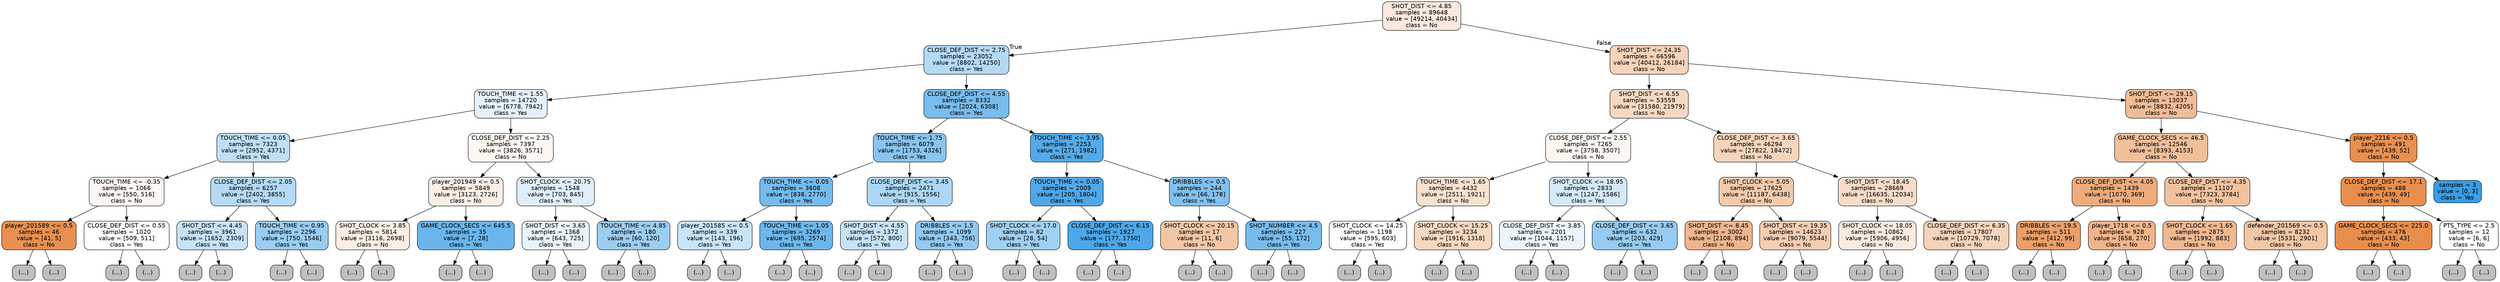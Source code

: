 digraph Tree {
node [shape=box, style="filled, rounded", color="black", fontname=helvetica] ;
edge [fontname=helvetica] ;
0 [label="SHOT_DIST <= 4.85\nsamples = 89648\nvalue = [49214, 40434]\nclass = No", fillcolor="#fae9dc"] ;
1 [label="CLOSE_DEF_DIST <= 2.75\nsamples = 23052\nvalue = [8802, 14250]\nclass = Yes", fillcolor="#b3daf5"] ;
0 -> 1 [labeldistance=2.5, labelangle=45, headlabel="True"] ;
2 [label="TOUCH_TIME <= 1.55\nsamples = 14720\nvalue = [6778, 7942]\nclass = Yes", fillcolor="#e2f1fb"] ;
1 -> 2 ;
3 [label="TOUCH_TIME <= 0.05\nsamples = 7323\nvalue = [2952, 4371]\nclass = Yes", fillcolor="#bfdff7"] ;
2 -> 3 ;
4 [label="TOUCH_TIME <= -0.35\nsamples = 1066\nvalue = [550, 516]\nclass = No", fillcolor="#fdf7f3"] ;
3 -> 4 ;
5 [label="player_201589 <= 0.5\nsamples = 46\nvalue = [41, 5]\nclass = No", fillcolor="#e89051"] ;
4 -> 5 ;
6 [label="(...)", fillcolor="#C0C0C0"] ;
5 -> 6 ;
17 [label="(...)", fillcolor="#C0C0C0"] ;
5 -> 17 ;
18 [label="CLOSE_DEF_DIST <= 0.55\nsamples = 1020\nvalue = [509, 511]\nclass = Yes", fillcolor="#feffff"] ;
4 -> 18 ;
19 [label="(...)", fillcolor="#C0C0C0"] ;
18 -> 19 ;
118 [label="(...)", fillcolor="#C0C0C0"] ;
18 -> 118 ;
571 [label="CLOSE_DEF_DIST <= 2.05\nsamples = 6257\nvalue = [2402, 3855]\nclass = Yes", fillcolor="#b4daf5"] ;
3 -> 571 ;
572 [label="SHOT_DIST <= 4.45\nsamples = 3961\nvalue = [1652, 2309]\nclass = Yes", fillcolor="#c7e3f8"] ;
571 -> 572 ;
573 [label="(...)", fillcolor="#C0C0C0"] ;
572 -> 573 ;
2396 [label="(...)", fillcolor="#C0C0C0"] ;
572 -> 2396 ;
2525 [label="TOUCH_TIME <= 0.95\nsamples = 2296\nvalue = [750, 1546]\nclass = Yes", fillcolor="#99cdf2"] ;
571 -> 2525 ;
2526 [label="(...)", fillcolor="#C0C0C0"] ;
2525 -> 2526 ;
3265 [label="(...)", fillcolor="#C0C0C0"] ;
2525 -> 3265 ;
3640 [label="CLOSE_DEF_DIST <= 2.25\nsamples = 7397\nvalue = [3826, 3571]\nclass = No", fillcolor="#fdf7f2"] ;
2 -> 3640 ;
3641 [label="player_201949 <= 0.5\nsamples = 5849\nvalue = [3123, 2726]\nclass = No", fillcolor="#fcefe6"] ;
3640 -> 3641 ;
3642 [label="SHOT_CLOCK <= 3.85\nsamples = 5814\nvalue = [3116, 2698]\nclass = No", fillcolor="#fceee4"] ;
3641 -> 3642 ;
3643 [label="(...)", fillcolor="#C0C0C0"] ;
3642 -> 3643 ;
3804 [label="(...)", fillcolor="#C0C0C0"] ;
3642 -> 3804 ;
6543 [label="GAME_CLOCK_SECS <= 645.5\nsamples = 35\nvalue = [7, 28]\nclass = Yes", fillcolor="#6ab6ec"] ;
3641 -> 6543 ;
6544 [label="(...)", fillcolor="#C0C0C0"] ;
6543 -> 6544 ;
6549 [label="(...)", fillcolor="#C0C0C0"] ;
6543 -> 6549 ;
6552 [label="SHOT_CLOCK <= 20.75\nsamples = 1548\nvalue = [703, 845]\nclass = Yes", fillcolor="#deeffb"] ;
3640 -> 6552 ;
6553 [label="SHOT_DIST <= 3.65\nsamples = 1368\nvalue = [643, 725]\nclass = Yes", fillcolor="#e9f4fc"] ;
6552 -> 6553 ;
6554 [label="(...)", fillcolor="#C0C0C0"] ;
6553 -> 6554 ;
6961 [label="(...)", fillcolor="#C0C0C0"] ;
6553 -> 6961 ;
7224 [label="TOUCH_TIME <= 4.85\nsamples = 180\nvalue = [60, 120]\nclass = Yes", fillcolor="#9ccef2"] ;
6552 -> 7224 ;
7225 [label="(...)", fillcolor="#C0C0C0"] ;
7224 -> 7225 ;
7312 [label="(...)", fillcolor="#C0C0C0"] ;
7224 -> 7312 ;
7313 [label="CLOSE_DEF_DIST <= 4.55\nsamples = 8332\nvalue = [2024, 6308]\nclass = Yes", fillcolor="#79bced"] ;
1 -> 7313 ;
7314 [label="TOUCH_TIME <= 1.75\nsamples = 6079\nvalue = [1753, 4326]\nclass = Yes", fillcolor="#89c5f0"] ;
7313 -> 7314 ;
7315 [label="TOUCH_TIME <= 0.05\nsamples = 3608\nvalue = [838, 2770]\nclass = Yes", fillcolor="#75bbed"] ;
7314 -> 7315 ;
7316 [label="player_201585 <= 0.5\nsamples = 339\nvalue = [143, 196]\nclass = Yes", fillcolor="#c9e4f8"] ;
7315 -> 7316 ;
7317 [label="(...)", fillcolor="#C0C0C0"] ;
7316 -> 7317 ;
7494 [label="(...)", fillcolor="#C0C0C0"] ;
7316 -> 7494 ;
7495 [label="TOUCH_TIME <= 1.05\nsamples = 3269\nvalue = [695, 2574]\nclass = Yes", fillcolor="#6eb7ec"] ;
7315 -> 7495 ;
7496 [label="(...)", fillcolor="#C0C0C0"] ;
7495 -> 7496 ;
8435 [label="(...)", fillcolor="#C0C0C0"] ;
7495 -> 8435 ;
8778 [label="CLOSE_DEF_DIST <= 3.45\nsamples = 2471\nvalue = [915, 1556]\nclass = Yes", fillcolor="#add7f4"] ;
7314 -> 8778 ;
8779 [label="SHOT_DIST <= 4.55\nsamples = 1372\nvalue = [572, 800]\nclass = Yes", fillcolor="#c7e3f8"] ;
8778 -> 8779 ;
8780 [label="(...)", fillcolor="#C0C0C0"] ;
8779 -> 8780 ;
9343 [label="(...)", fillcolor="#C0C0C0"] ;
8779 -> 9343 ;
9418 [label="DRIBBLES <= 1.5\nsamples = 1099\nvalue = [343, 756]\nclass = Yes", fillcolor="#93c9f1"] ;
8778 -> 9418 ;
9419 [label="(...)", fillcolor="#C0C0C0"] ;
9418 -> 9419 ;
9544 [label="(...)", fillcolor="#C0C0C0"] ;
9418 -> 9544 ;
9921 [label="TOUCH_TIME <= 3.95\nsamples = 2253\nvalue = [271, 1982]\nclass = Yes", fillcolor="#54aae9"] ;
7313 -> 9921 ;
9922 [label="TOUCH_TIME <= 0.05\nsamples = 2009\nvalue = [205, 1804]\nclass = Yes", fillcolor="#50a8e8"] ;
9921 -> 9922 ;
9923 [label="SHOT_CLOCK <= 17.0\nsamples = 82\nvalue = [28, 54]\nclass = Yes", fillcolor="#a0d0f2"] ;
9922 -> 9923 ;
9924 [label="(...)", fillcolor="#C0C0C0"] ;
9923 -> 9924 ;
9943 [label="(...)", fillcolor="#C0C0C0"] ;
9923 -> 9943 ;
9962 [label="CLOSE_DEF_DIST <= 6.15\nsamples = 1927\nvalue = [177, 1750]\nclass = Yes", fillcolor="#4da7e8"] ;
9922 -> 9962 ;
9963 [label="(...)", fillcolor="#C0C0C0"] ;
9962 -> 9963 ;
10270 [label="(...)", fillcolor="#C0C0C0"] ;
9962 -> 10270 ;
10377 [label="DRIBBLES <= 0.5\nsamples = 244\nvalue = [66, 178]\nclass = Yes", fillcolor="#82c1ef"] ;
9921 -> 10377 ;
10378 [label="SHOT_CLOCK <= 20.15\nsamples = 17\nvalue = [11, 6]\nclass = No", fillcolor="#f3c6a5"] ;
10377 -> 10378 ;
10379 [label="(...)", fillcolor="#C0C0C0"] ;
10378 -> 10379 ;
10382 [label="(...)", fillcolor="#C0C0C0"] ;
10378 -> 10382 ;
10385 [label="SHOT_NUMBER <= 4.5\nsamples = 227\nvalue = [55, 172]\nclass = Yes", fillcolor="#78bced"] ;
10377 -> 10385 ;
10386 [label="(...)", fillcolor="#C0C0C0"] ;
10385 -> 10386 ;
10433 [label="(...)", fillcolor="#C0C0C0"] ;
10385 -> 10433 ;
10472 [label="SHOT_DIST <= 24.35\nsamples = 66596\nvalue = [40412, 26184]\nclass = No", fillcolor="#f6d3b9"] ;
0 -> 10472 [labeldistance=2.5, labelangle=-45, headlabel="False"] ;
10473 [label="SHOT_DIST <= 6.55\nsamples = 53559\nvalue = [31580, 21979]\nclass = No", fillcolor="#f7d9c3"] ;
10472 -> 10473 ;
10474 [label="CLOSE_DEF_DIST <= 2.55\nsamples = 7265\nvalue = [3758, 3507]\nclass = No", fillcolor="#fdf7f2"] ;
10473 -> 10474 ;
10475 [label="TOUCH_TIME <= 1.65\nsamples = 4432\nvalue = [2511, 1921]\nclass = No", fillcolor="#f9e1d0"] ;
10474 -> 10475 ;
10476 [label="SHOT_CLOCK <= 14.25\nsamples = 1198\nvalue = [595, 603]\nclass = Yes", fillcolor="#fcfeff"] ;
10475 -> 10476 ;
10477 [label="(...)", fillcolor="#C0C0C0"] ;
10476 -> 10477 ;
10782 [label="(...)", fillcolor="#C0C0C0"] ;
10476 -> 10782 ;
11073 [label="SHOT_CLOCK <= 15.25\nsamples = 3234\nvalue = [1916, 1318]\nclass = No", fillcolor="#f7d8c1"] ;
10475 -> 11073 ;
11074 [label="(...)", fillcolor="#C0C0C0"] ;
11073 -> 11074 ;
12249 [label="(...)", fillcolor="#C0C0C0"] ;
11073 -> 12249 ;
12654 [label="SHOT_CLOCK <= 18.95\nsamples = 2833\nvalue = [1247, 1586]\nclass = Yes", fillcolor="#d5eaf9"] ;
10474 -> 12654 ;
12655 [label="CLOSE_DEF_DIST <= 3.85\nsamples = 2201\nvalue = [1044, 1157]\nclass = Yes", fillcolor="#ecf5fc"] ;
12654 -> 12655 ;
12656 [label="(...)", fillcolor="#C0C0C0"] ;
12655 -> 12656 ;
13445 [label="(...)", fillcolor="#C0C0C0"] ;
12655 -> 13445 ;
13754 [label="CLOSE_DEF_DIST <= 3.65\nsamples = 632\nvalue = [203, 429]\nclass = Yes", fillcolor="#97cbf1"] ;
12654 -> 13754 ;
13755 [label="(...)", fillcolor="#C0C0C0"] ;
13754 -> 13755 ;
13928 [label="(...)", fillcolor="#C0C0C0"] ;
13754 -> 13928 ;
14031 [label="CLOSE_DEF_DIST <= 3.65\nsamples = 46294\nvalue = [27822, 18472]\nclass = No", fillcolor="#f6d5bc"] ;
10473 -> 14031 ;
14032 [label="SHOT_CLOCK <= 5.05\nsamples = 17625\nvalue = [11187, 6438]\nclass = No", fillcolor="#f4caab"] ;
14031 -> 14032 ;
14033 [label="SHOT_DIST <= 8.45\nsamples = 3002\nvalue = [2108, 894]\nclass = No", fillcolor="#f0b68d"] ;
14032 -> 14033 ;
14034 [label="(...)", fillcolor="#C0C0C0"] ;
14033 -> 14034 ;
14321 [label="(...)", fillcolor="#C0C0C0"] ;
14033 -> 14321 ;
15306 [label="SHOT_DIST <= 19.35\nsamples = 14623\nvalue = [9079, 5544]\nclass = No", fillcolor="#f5ceb2"] ;
14032 -> 15306 ;
15307 [label="(...)", fillcolor="#C0C0C0"] ;
15306 -> 15307 ;
21092 [label="(...)", fillcolor="#C0C0C0"] ;
15306 -> 21092 ;
22263 [label="SHOT_DIST <= 18.45\nsamples = 28669\nvalue = [16635, 12034]\nclass = No", fillcolor="#f8dcc8"] ;
14031 -> 22263 ;
22264 [label="SHOT_CLOCK <= 18.05\nsamples = 10862\nvalue = [5906, 4956]\nclass = No", fillcolor="#fbebdf"] ;
22263 -> 22264 ;
22265 [label="(...)", fillcolor="#C0C0C0"] ;
22264 -> 22265 ;
26992 [label="(...)", fillcolor="#C0C0C0"] ;
22264 -> 26992 ;
27563 [label="CLOSE_DEF_DIST <= 6.35\nsamples = 17807\nvalue = [10729, 7078]\nclass = No", fillcolor="#f6d4bc"] ;
22263 -> 27563 ;
27564 [label="(...)", fillcolor="#C0C0C0"] ;
27563 -> 27564 ;
33107 [label="(...)", fillcolor="#C0C0C0"] ;
27563 -> 33107 ;
36288 [label="SHOT_DIST <= 29.15\nsamples = 13037\nvalue = [8832, 4205]\nclass = No", fillcolor="#f1bd97"] ;
10472 -> 36288 ;
36289 [label="GAME_CLOCK_SECS <= 46.5\nsamples = 12546\nvalue = [8393, 4153]\nclass = No", fillcolor="#f2bf9b"] ;
36288 -> 36289 ;
36290 [label="CLOSE_DEF_DIST <= 4.05\nsamples = 1439\nvalue = [1070, 369]\nclass = No", fillcolor="#eeac7d"] ;
36289 -> 36290 ;
36291 [label="DRIBBLES <= 19.5\nsamples = 511\nvalue = [412, 99]\nclass = No", fillcolor="#eb9f69"] ;
36290 -> 36291 ;
36292 [label="(...)", fillcolor="#C0C0C0"] ;
36291 -> 36292 ;
36465 [label="(...)", fillcolor="#C0C0C0"] ;
36291 -> 36465 ;
36482 [label="player_1718 <= 0.5\nsamples = 928\nvalue = [658, 270]\nclass = No", fillcolor="#f0b58a"] ;
36290 -> 36482 ;
36483 [label="(...)", fillcolor="#C0C0C0"] ;
36482 -> 36483 ;
36882 [label="(...)", fillcolor="#C0C0C0"] ;
36482 -> 36882 ;
36883 [label="CLOSE_DEF_DIST <= 4.35\nsamples = 11107\nvalue = [7323, 3784]\nclass = No", fillcolor="#f2c29f"] ;
36289 -> 36883 ;
36884 [label="SHOT_CLOCK <= 1.65\nsamples = 2875\nvalue = [1992, 883]\nclass = No", fillcolor="#f1b991"] ;
36883 -> 36884 ;
36885 [label="(...)", fillcolor="#C0C0C0"] ;
36884 -> 36885 ;
36932 [label="(...)", fillcolor="#C0C0C0"] ;
36884 -> 36932 ;
38209 [label="defender_201569 <= 0.5\nsamples = 8232\nvalue = [5331, 2901]\nclass = No", fillcolor="#f3c6a5"] ;
36883 -> 38209 ;
38210 [label="(...)", fillcolor="#C0C0C0"] ;
38209 -> 38210 ;
42123 [label="(...)", fillcolor="#C0C0C0"] ;
38209 -> 42123 ;
42130 [label="player_2216 <= 0.5\nsamples = 491\nvalue = [439, 52]\nclass = No", fillcolor="#e89050"] ;
36288 -> 42130 ;
42131 [label="CLOSE_DEF_DIST <= 17.1\nsamples = 488\nvalue = [439, 49]\nclass = No", fillcolor="#e88f4f"] ;
42130 -> 42131 ;
42132 [label="GAME_CLOCK_SECS <= 225.0\nsamples = 476\nvalue = [433, 43]\nclass = No", fillcolor="#e88e4d"] ;
42131 -> 42132 ;
42133 [label="(...)", fillcolor="#C0C0C0"] ;
42132 -> 42133 ;
42190 [label="(...)", fillcolor="#C0C0C0"] ;
42132 -> 42190 ;
42227 [label="PTS_TYPE <= 2.5\nsamples = 12\nvalue = [6, 6]\nclass = No", fillcolor="#ffffff"] ;
42131 -> 42227 ;
42228 [label="(...)", fillcolor="#C0C0C0"] ;
42227 -> 42228 ;
42229 [label="(...)", fillcolor="#C0C0C0"] ;
42227 -> 42229 ;
42236 [label="samples = 3\nvalue = [0, 3]\nclass = Yes", fillcolor="#399de5"] ;
42130 -> 42236 ;
}
